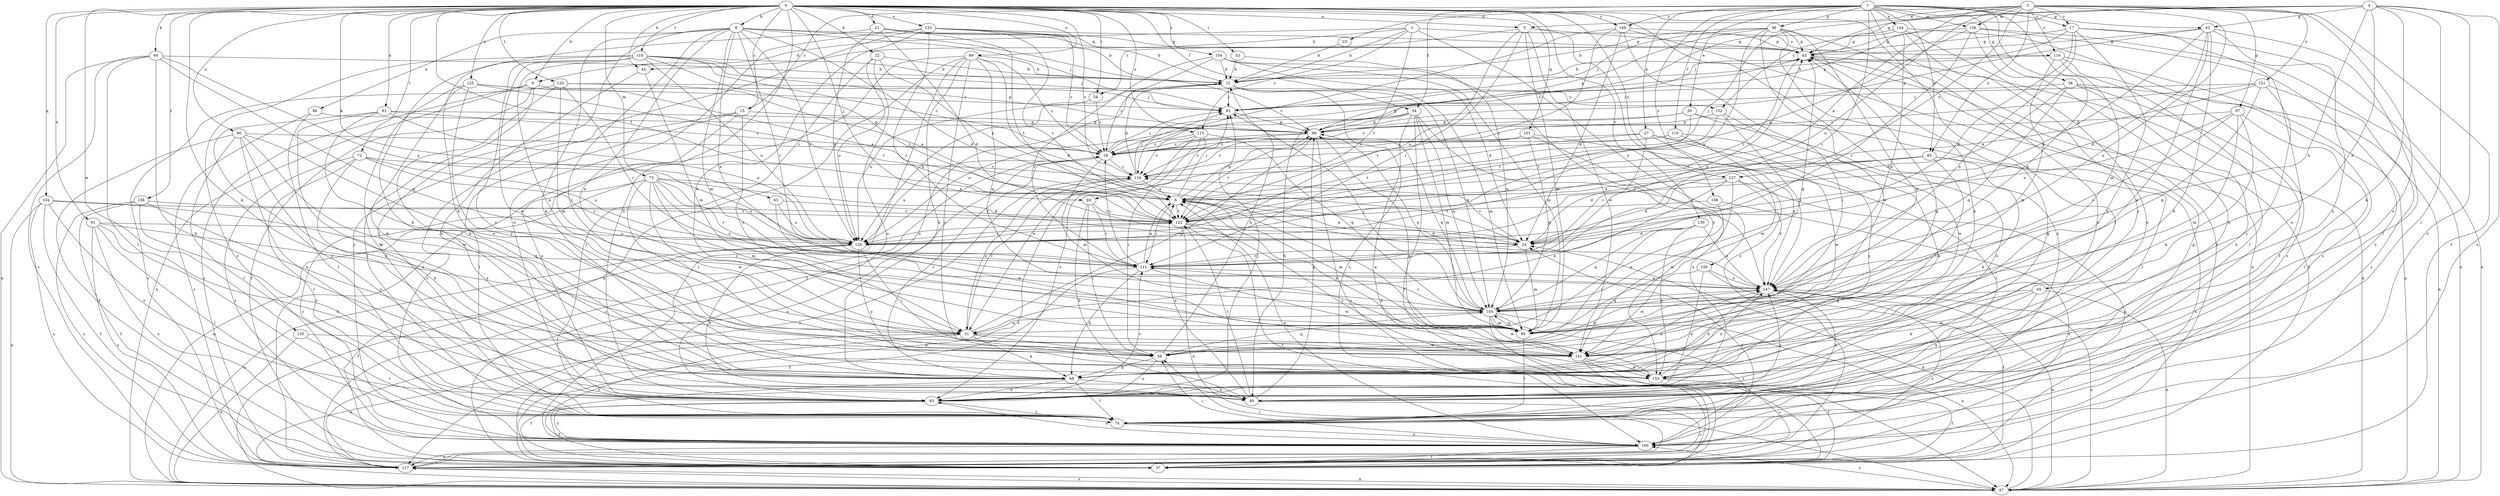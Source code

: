 strict digraph  {
0;
1;
2;
3;
4;
5;
6;
8;
9;
12;
15;
17;
18;
21;
22;
23;
24;
27;
30;
31;
34;
37;
38;
42;
43;
44;
45;
49;
53;
54;
56;
60;
62;
63;
64;
68;
72;
74;
75;
80;
81;
85;
86;
87;
89;
90;
91;
93;
96;
97;
99;
101;
104;
105;
108;
110;
111;
115;
116;
117;
118;
120;
122;
125;
127;
128;
130;
133;
134;
135;
136;
141;
144;
147;
149;
150;
151;
152;
153;
154;
156;
160;
0 -> 5  [label=a];
0 -> 8  [label=b];
0 -> 9  [label=b];
0 -> 15  [label=c];
0 -> 21  [label=d];
0 -> 22  [label=d];
0 -> 34  [label=f];
0 -> 44  [label=h];
0 -> 53  [label=i];
0 -> 54  [label=i];
0 -> 60  [label=j];
0 -> 63  [label=k];
0 -> 64  [label=k];
0 -> 68  [label=k];
0 -> 72  [label=l];
0 -> 74  [label=l];
0 -> 75  [label=m];
0 -> 81  [label=n];
0 -> 89  [label=o];
0 -> 90  [label=o];
0 -> 91  [label=o];
0 -> 93  [label=o];
0 -> 101  [label=q];
0 -> 104  [label=q];
0 -> 115  [label=s];
0 -> 118  [label=t];
0 -> 120  [label=t];
0 -> 122  [label=t];
0 -> 125  [label=u];
0 -> 127  [label=u];
0 -> 130  [label=v];
0 -> 133  [label=v];
0 -> 134  [label=v];
0 -> 135  [label=w];
0 -> 149  [label=y];
0 -> 154  [label=z];
0 -> 156  [label=z];
0 -> 160  [label=z];
1 -> 15  [label=c];
1 -> 17  [label=c];
1 -> 27  [label=e];
1 -> 30  [label=e];
1 -> 34  [label=f];
1 -> 37  [label=f];
1 -> 38  [label=g];
1 -> 42  [label=g];
1 -> 80  [label=m];
1 -> 85  [label=n];
1 -> 96  [label=p];
1 -> 105  [label=q];
1 -> 108  [label=r];
1 -> 110  [label=r];
1 -> 111  [label=r];
1 -> 136  [label=w];
1 -> 144  [label=x];
1 -> 149  [label=y];
2 -> 9  [label=b];
2 -> 12  [label=b];
2 -> 44  [label=h];
2 -> 115  [label=s];
2 -> 116  [label=s];
2 -> 122  [label=t];
2 -> 150  [label=y];
3 -> 5  [label=a];
3 -> 6  [label=a];
3 -> 17  [label=c];
3 -> 23  [label=d];
3 -> 37  [label=f];
3 -> 60  [label=j];
3 -> 85  [label=n];
3 -> 93  [label=o];
3 -> 97  [label=p];
3 -> 116  [label=s];
3 -> 127  [label=u];
3 -> 128  [label=u];
3 -> 136  [label=w];
3 -> 147  [label=x];
3 -> 151  [label=y];
4 -> 42  [label=g];
4 -> 43  [label=g];
4 -> 45  [label=h];
4 -> 68  [label=k];
4 -> 74  [label=l];
4 -> 99  [label=p];
4 -> 117  [label=s];
4 -> 147  [label=x];
4 -> 152  [label=y];
4 -> 160  [label=z];
5 -> 43  [label=g];
5 -> 54  [label=i];
5 -> 80  [label=m];
5 -> 111  [label=r];
5 -> 117  [label=s];
5 -> 128  [label=u];
5 -> 141  [label=w];
6 -> 62  [label=j];
6 -> 80  [label=m];
6 -> 99  [label=p];
6 -> 111  [label=r];
6 -> 122  [label=t];
8 -> 24  [label=d];
8 -> 31  [label=e];
8 -> 43  [label=g];
8 -> 56  [label=i];
8 -> 62  [label=j];
8 -> 68  [label=k];
8 -> 74  [label=l];
8 -> 80  [label=m];
8 -> 86  [label=n];
8 -> 99  [label=p];
8 -> 111  [label=r];
8 -> 128  [label=u];
8 -> 147  [label=x];
9 -> 37  [label=f];
9 -> 74  [label=l];
9 -> 87  [label=n];
9 -> 117  [label=s];
9 -> 152  [label=y];
12 -> 37  [label=f];
12 -> 62  [label=j];
12 -> 80  [label=m];
12 -> 105  [label=q];
12 -> 128  [label=u];
12 -> 160  [label=z];
15 -> 31  [label=e];
15 -> 74  [label=l];
15 -> 93  [label=o];
15 -> 99  [label=p];
15 -> 160  [label=z];
17 -> 24  [label=d];
17 -> 43  [label=g];
17 -> 62  [label=j];
17 -> 68  [label=k];
17 -> 87  [label=n];
17 -> 93  [label=o];
17 -> 147  [label=x];
18 -> 43  [label=g];
18 -> 62  [label=j];
18 -> 80  [label=m];
18 -> 117  [label=s];
18 -> 128  [label=u];
18 -> 134  [label=v];
21 -> 12  [label=b];
21 -> 24  [label=d];
21 -> 43  [label=g];
21 -> 68  [label=k];
21 -> 122  [label=t];
21 -> 128  [label=u];
22 -> 6  [label=a];
22 -> 12  [label=b];
22 -> 74  [label=l];
22 -> 93  [label=o];
22 -> 128  [label=u];
23 -> 12  [label=b];
24 -> 6  [label=a];
24 -> 80  [label=m];
24 -> 111  [label=r];
24 -> 134  [label=v];
27 -> 18  [label=c];
27 -> 111  [label=r];
27 -> 122  [label=t];
27 -> 141  [label=w];
27 -> 147  [label=x];
27 -> 153  [label=y];
30 -> 18  [label=c];
30 -> 74  [label=l];
30 -> 93  [label=o];
30 -> 99  [label=p];
30 -> 122  [label=t];
31 -> 56  [label=i];
31 -> 68  [label=k];
31 -> 87  [label=n];
31 -> 99  [label=p];
31 -> 134  [label=v];
31 -> 141  [label=w];
31 -> 160  [label=z];
34 -> 37  [label=f];
34 -> 49  [label=h];
34 -> 80  [label=m];
34 -> 87  [label=n];
34 -> 99  [label=p];
34 -> 105  [label=q];
34 -> 128  [label=u];
34 -> 147  [label=x];
38 -> 24  [label=d];
38 -> 49  [label=h];
38 -> 62  [label=j];
38 -> 74  [label=l];
38 -> 87  [label=n];
38 -> 105  [label=q];
42 -> 24  [label=d];
42 -> 43  [label=g];
42 -> 68  [label=k];
42 -> 74  [label=l];
42 -> 99  [label=p];
42 -> 128  [label=u];
42 -> 141  [label=w];
42 -> 153  [label=y];
43 -> 12  [label=b];
43 -> 37  [label=f];
43 -> 87  [label=n];
43 -> 122  [label=t];
44 -> 49  [label=h];
44 -> 80  [label=m];
45 -> 49  [label=h];
45 -> 68  [label=k];
45 -> 87  [label=n];
45 -> 105  [label=q];
45 -> 141  [label=w];
49 -> 6  [label=a];
49 -> 99  [label=p];
49 -> 117  [label=s];
49 -> 122  [label=t];
49 -> 147  [label=x];
53 -> 12  [label=b];
53 -> 105  [label=q];
54 -> 18  [label=c];
54 -> 128  [label=u];
56 -> 12  [label=b];
56 -> 43  [label=g];
56 -> 68  [label=k];
56 -> 93  [label=o];
56 -> 105  [label=q];
56 -> 147  [label=x];
60 -> 49  [label=h];
60 -> 56  [label=i];
60 -> 111  [label=r];
60 -> 122  [label=t];
62 -> 99  [label=p];
63 -> 122  [label=t];
63 -> 128  [label=u];
63 -> 141  [label=w];
64 -> 12  [label=b];
64 -> 49  [label=h];
64 -> 74  [label=l];
64 -> 87  [label=n];
64 -> 105  [label=q];
64 -> 117  [label=s];
64 -> 128  [label=u];
68 -> 18  [label=c];
68 -> 37  [label=f];
68 -> 49  [label=h];
68 -> 74  [label=l];
68 -> 93  [label=o];
68 -> 147  [label=x];
72 -> 49  [label=h];
72 -> 74  [label=l];
72 -> 111  [label=r];
72 -> 128  [label=u];
72 -> 134  [label=v];
72 -> 160  [label=z];
74 -> 43  [label=g];
74 -> 160  [label=z];
75 -> 6  [label=a];
75 -> 24  [label=d];
75 -> 56  [label=i];
75 -> 80  [label=m];
75 -> 87  [label=n];
75 -> 111  [label=r];
75 -> 128  [label=u];
75 -> 141  [label=w];
75 -> 147  [label=x];
75 -> 160  [label=z];
80 -> 6  [label=a];
80 -> 74  [label=l];
80 -> 105  [label=q];
81 -> 18  [label=c];
81 -> 56  [label=i];
81 -> 68  [label=k];
81 -> 93  [label=o];
81 -> 99  [label=p];
81 -> 128  [label=u];
85 -> 24  [label=d];
85 -> 56  [label=i];
85 -> 68  [label=k];
85 -> 117  [label=s];
85 -> 122  [label=t];
85 -> 134  [label=v];
86 -> 74  [label=l];
86 -> 99  [label=p];
86 -> 117  [label=s];
87 -> 24  [label=d];
87 -> 117  [label=s];
87 -> 147  [label=x];
87 -> 160  [label=z];
89 -> 12  [label=b];
89 -> 18  [label=c];
89 -> 24  [label=d];
89 -> 68  [label=k];
89 -> 87  [label=n];
89 -> 105  [label=q];
89 -> 117  [label=s];
89 -> 153  [label=y];
89 -> 160  [label=z];
90 -> 18  [label=c];
90 -> 31  [label=e];
90 -> 37  [label=f];
90 -> 68  [label=k];
90 -> 74  [label=l];
90 -> 93  [label=o];
90 -> 141  [label=w];
91 -> 31  [label=e];
91 -> 49  [label=h];
91 -> 74  [label=l];
91 -> 117  [label=s];
91 -> 128  [label=u];
91 -> 160  [label=z];
93 -> 37  [label=f];
93 -> 43  [label=g];
93 -> 62  [label=j];
93 -> 74  [label=l];
93 -> 111  [label=r];
93 -> 160  [label=z];
96 -> 12  [label=b];
96 -> 43  [label=g];
96 -> 62  [label=j];
96 -> 68  [label=k];
96 -> 80  [label=m];
96 -> 93  [label=o];
96 -> 99  [label=p];
96 -> 128  [label=u];
96 -> 141  [label=w];
97 -> 68  [label=k];
97 -> 74  [label=l];
97 -> 80  [label=m];
97 -> 99  [label=p];
97 -> 128  [label=u];
97 -> 147  [label=x];
99 -> 18  [label=c];
99 -> 105  [label=q];
99 -> 117  [label=s];
99 -> 122  [label=t];
99 -> 134  [label=v];
101 -> 18  [label=c];
101 -> 74  [label=l];
101 -> 93  [label=o];
101 -> 105  [label=q];
101 -> 134  [label=v];
104 -> 37  [label=f];
104 -> 87  [label=n];
104 -> 93  [label=o];
104 -> 105  [label=q];
104 -> 117  [label=s];
104 -> 122  [label=t];
105 -> 31  [label=e];
105 -> 37  [label=f];
105 -> 43  [label=g];
105 -> 62  [label=j];
105 -> 80  [label=m];
105 -> 87  [label=n];
105 -> 99  [label=p];
105 -> 111  [label=r];
105 -> 141  [label=w];
105 -> 160  [label=z];
108 -> 31  [label=e];
108 -> 117  [label=s];
108 -> 122  [label=t];
110 -> 18  [label=c];
110 -> 68  [label=k];
110 -> 80  [label=m];
110 -> 134  [label=v];
111 -> 6  [label=a];
111 -> 18  [label=c];
111 -> 37  [label=f];
111 -> 43  [label=g];
111 -> 68  [label=k];
111 -> 141  [label=w];
111 -> 147  [label=x];
115 -> 18  [label=c];
115 -> 31  [label=e];
115 -> 56  [label=i];
115 -> 93  [label=o];
115 -> 105  [label=q];
115 -> 134  [label=v];
116 -> 12  [label=b];
116 -> 74  [label=l];
116 -> 80  [label=m];
116 -> 87  [label=n];
116 -> 160  [label=z];
117 -> 18  [label=c];
117 -> 56  [label=i];
117 -> 87  [label=n];
117 -> 147  [label=x];
118 -> 12  [label=b];
118 -> 18  [label=c];
118 -> 31  [label=e];
118 -> 62  [label=j];
118 -> 68  [label=k];
118 -> 99  [label=p];
118 -> 122  [label=t];
118 -> 128  [label=u];
118 -> 141  [label=w];
118 -> 153  [label=y];
118 -> 160  [label=z];
120 -> 6  [label=a];
120 -> 62  [label=j];
120 -> 68  [label=k];
120 -> 80  [label=m];
120 -> 111  [label=r];
120 -> 117  [label=s];
122 -> 24  [label=d];
122 -> 37  [label=f];
122 -> 87  [label=n];
122 -> 128  [label=u];
122 -> 153  [label=y];
125 -> 6  [label=a];
125 -> 62  [label=j];
125 -> 68  [label=k];
125 -> 93  [label=o];
125 -> 122  [label=t];
125 -> 153  [label=y];
127 -> 6  [label=a];
127 -> 24  [label=d];
127 -> 31  [label=e];
127 -> 141  [label=w];
127 -> 147  [label=x];
127 -> 160  [label=z];
128 -> 37  [label=f];
128 -> 49  [label=h];
128 -> 56  [label=i];
128 -> 87  [label=n];
128 -> 122  [label=t];
128 -> 153  [label=y];
130 -> 24  [label=d];
130 -> 56  [label=i];
130 -> 105  [label=q];
130 -> 147  [label=x];
130 -> 153  [label=y];
133 -> 12  [label=b];
133 -> 18  [label=c];
133 -> 31  [label=e];
133 -> 43  [label=g];
133 -> 93  [label=o];
133 -> 111  [label=r];
133 -> 122  [label=t];
133 -> 160  [label=z];
134 -> 6  [label=a];
134 -> 12  [label=b];
134 -> 31  [label=e];
134 -> 37  [label=f];
134 -> 62  [label=j];
134 -> 117  [label=s];
135 -> 74  [label=l];
135 -> 87  [label=n];
135 -> 141  [label=w];
136 -> 6  [label=a];
136 -> 43  [label=g];
136 -> 49  [label=h];
136 -> 87  [label=n];
136 -> 111  [label=r];
136 -> 160  [label=z];
141 -> 6  [label=a];
141 -> 37  [label=f];
141 -> 117  [label=s];
141 -> 153  [label=y];
144 -> 18  [label=c];
144 -> 43  [label=g];
144 -> 93  [label=o];
144 -> 117  [label=s];
144 -> 147  [label=x];
144 -> 153  [label=y];
147 -> 6  [label=a];
147 -> 49  [label=h];
147 -> 68  [label=k];
147 -> 87  [label=n];
147 -> 105  [label=q];
149 -> 24  [label=d];
149 -> 43  [label=g];
149 -> 56  [label=i];
149 -> 87  [label=n];
149 -> 122  [label=t];
149 -> 134  [label=v];
150 -> 37  [label=f];
150 -> 93  [label=o];
150 -> 141  [label=w];
150 -> 147  [label=x];
151 -> 6  [label=a];
151 -> 18  [label=c];
151 -> 62  [label=j];
151 -> 105  [label=q];
151 -> 153  [label=y];
151 -> 160  [label=z];
152 -> 99  [label=p];
152 -> 122  [label=t];
152 -> 141  [label=w];
152 -> 147  [label=x];
153 -> 37  [label=f];
153 -> 99  [label=p];
153 -> 147  [label=x];
154 -> 12  [label=b];
154 -> 18  [label=c];
154 -> 24  [label=d];
154 -> 80  [label=m];
154 -> 111  [label=r];
154 -> 153  [label=y];
156 -> 37  [label=f];
156 -> 93  [label=o];
156 -> 117  [label=s];
156 -> 122  [label=t];
156 -> 153  [label=y];
160 -> 6  [label=a];
160 -> 24  [label=d];
160 -> 37  [label=f];
160 -> 56  [label=i];
160 -> 93  [label=o];
160 -> 117  [label=s];
}
